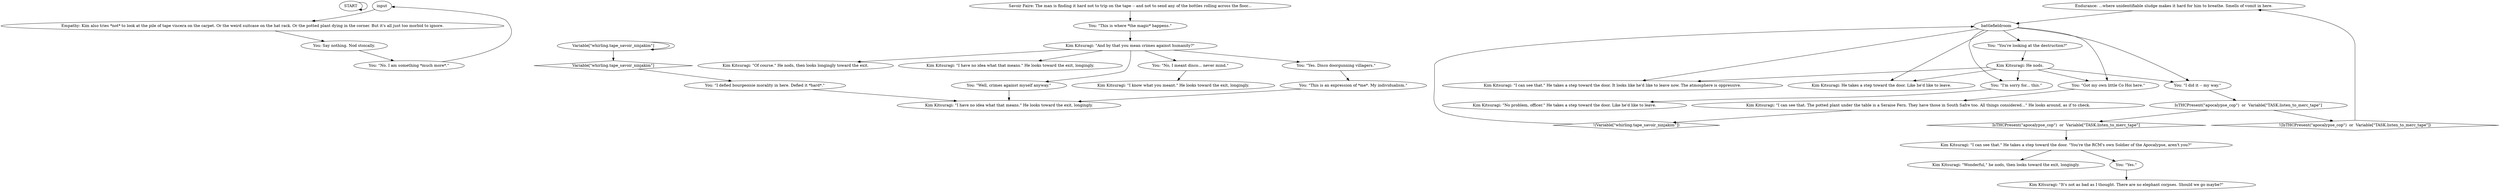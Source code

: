 # WHIRLING F2 ORB / messy room after lely tape
# Kim's reaction to the mess in your room after you've listened to tape and he was present etc.
# ==================================================
digraph G {
	  0 [label="START"];
	  1 [label="input"];
	  2 [label="Kim Kitsuragi: \"Of course.\" He nods, then looks longingly toward the exit."];
	  3 [label="You: \"This is an expression of *me*. My individualism.\""];
	  4 [label="Kim Kitsuragi: \"I have no idea what that means.\" He looks toward the exit, longingly."];
	  5 [label="You: \"I defied bourgeoisie morality in here. Defied it *hard*.\""];
	  6 [label="Endurance: ...where unidentifiable sludge makes it hard for him to breathe. Smells of vomit in here."];
	  7 [label="Kim Kitsuragi: \"I can see that.\" He takes a step toward the door. It looks like he'd like to leave now. The atmosphere is oppressive."];
	  8 [label="You: \"This is where *the magic* happens.\""];
	  9 [label="Variable[\"whirling.tape_savoir_ninjakim\"]"];
	  10 [label="Variable[\"whirling.tape_savoir_ninjakim\"]", shape=diamond];
	  11 [label="!(Variable[\"whirling.tape_savoir_ninjakim\"])", shape=diamond];
	  12 [label="Kim Kitsuragi: \"It's not as bad as I thought. There are no elephant corpses. Should we go maybe?\""];
	  13 [label="Kim Kitsuragi: \"Wonderful,\" he nods, then looks toward the exit, longingly."];
	  14 [label="You: \"Yes.\""];
	  15 [label="You: \"No. I am something *much more*.\""];
	  16 [label="Kim Kitsuragi: He takes a step toward the door. Like he'd like to leave."];
	  17 [label="You: Say nothing. Nod stoically."];
	  18 [label="Savoir Faire: The man is finding it hard not to trip on the tape -- and not to send any of the bottles rolling across the floor..."];
	  19 [label="You: \"Got my own little Co Hoi here.\""];
	  20 [label="You: \"I did it -- my way.\""];
	  21 [label="Kim Kitsuragi: \"I can see that. The potted plant under the table is a Seraise Fern. They have those in South Safre too. All things considered...\" He looks around, as if to check."];
	  22 [label="Kim Kitsuragi: \"And by that you mean crimes against humanity?\""];
	  23 [label="You: \"Well, crimes against myself anyway.\""];
	  24 [label="battlefieldroom"];
	  25 [label="You: \"No, I meant disco... never mind.\""];
	  26 [label="Kim Kitsuragi: \"I know what you meant.\" He looks toward the exit, longingly."];
	  27 [label="Kim Kitsuragi: \"I have no idea what that means.\" He looks toward the exit, longingly."];
	  28 [label="You: \"I'm sorry for... this.\""];
	  29 [label="Empathy: Kim also tries *not* to look at the pile of tape viscera on the carpet. Or the weird suitcase on the hat rack. Or the potted plant dying in the corner. But it's all just too morbid to ignore."];
	  30 [label="IsTHCPresent(\"apocalypse_cop\")  or  Variable[\"TASK.listen_to_merc_tape\"]"];
	  31 [label="IsTHCPresent(\"apocalypse_cop\")  or  Variable[\"TASK.listen_to_merc_tape\"]", shape=diamond];
	  32 [label="!(IsTHCPresent(\"apocalypse_cop\")  or  Variable[\"TASK.listen_to_merc_tape\"])", shape=diamond];
	  33 [label="You: \"You're looking at the destruction?\""];
	  34 [label="Kim Kitsuragi: \"No problem, officer.\" He takes a step toward the door. Like he'd like to leave."];
	  35 [label="Kim Kitsuragi: \"I can see that.\" He takes a step toward the door. \"You're the RCM's own Soldier of the Apocalypse, aren't you?\""];
	  36 [label="Kim Kitsuragi: He nods."];
	  37 [label="You: \"Yes. Disco doorgunning villagers.\""];
	  0 -> 0
	  1 -> 29
	  3 -> 27
	  5 -> 27
	  6 -> 24
	  8 -> 22
	  9 -> 9
	  9 -> 10
	  10 -> 5
	  11 -> 24
	  14 -> 12
	  15 -> 1
	  17 -> 15
	  18 -> 8
	  19 -> 21
	  20 -> 30
	  21 -> 11
	  22 -> 2
	  22 -> 4
	  22 -> 37
	  22 -> 23
	  22 -> 25
	  23 -> 27
	  24 -> 33
	  24 -> 7
	  24 -> 16
	  24 -> 19
	  24 -> 20
	  24 -> 28
	  25 -> 26
	  28 -> 34
	  29 -> 17
	  30 -> 32
	  30 -> 31
	  31 -> 35
	  32 -> 6
	  33 -> 36
	  35 -> 13
	  35 -> 14
	  36 -> 7
	  36 -> 16
	  36 -> 19
	  36 -> 20
	  36 -> 28
	  37 -> 3
}

